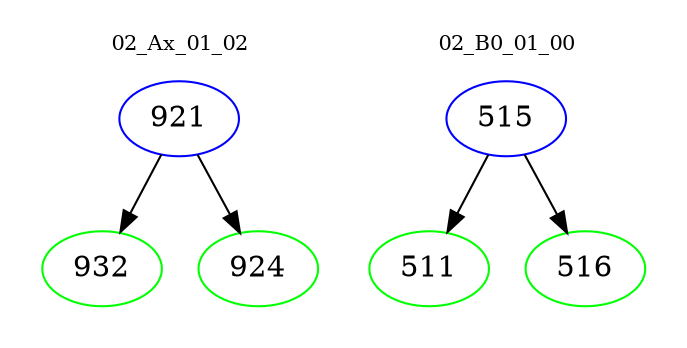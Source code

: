 digraph{
subgraph cluster_0 {
color = white
label = "02_Ax_01_02";
fontsize=10;
T0_921 [label="921", color="blue"]
T0_921 -> T0_932 [color="black"]
T0_932 [label="932", color="green"]
T0_921 -> T0_924 [color="black"]
T0_924 [label="924", color="green"]
}
subgraph cluster_1 {
color = white
label = "02_B0_01_00";
fontsize=10;
T1_515 [label="515", color="blue"]
T1_515 -> T1_511 [color="black"]
T1_511 [label="511", color="green"]
T1_515 -> T1_516 [color="black"]
T1_516 [label="516", color="green"]
}
}
